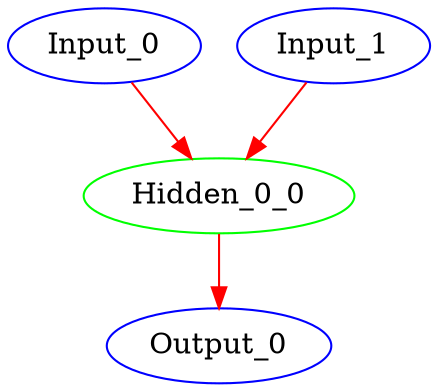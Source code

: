 strict digraph  {
Input_0 [color=blue];
Hidden_0_0 [color=green];
Input_1 [color=blue];
Output_0 [color=blue];
Input_0 -> Hidden_0_0  [color=red];
Hidden_0_0 -> Output_0  [color=red];
Input_1 -> Hidden_0_0  [color=red];
}
